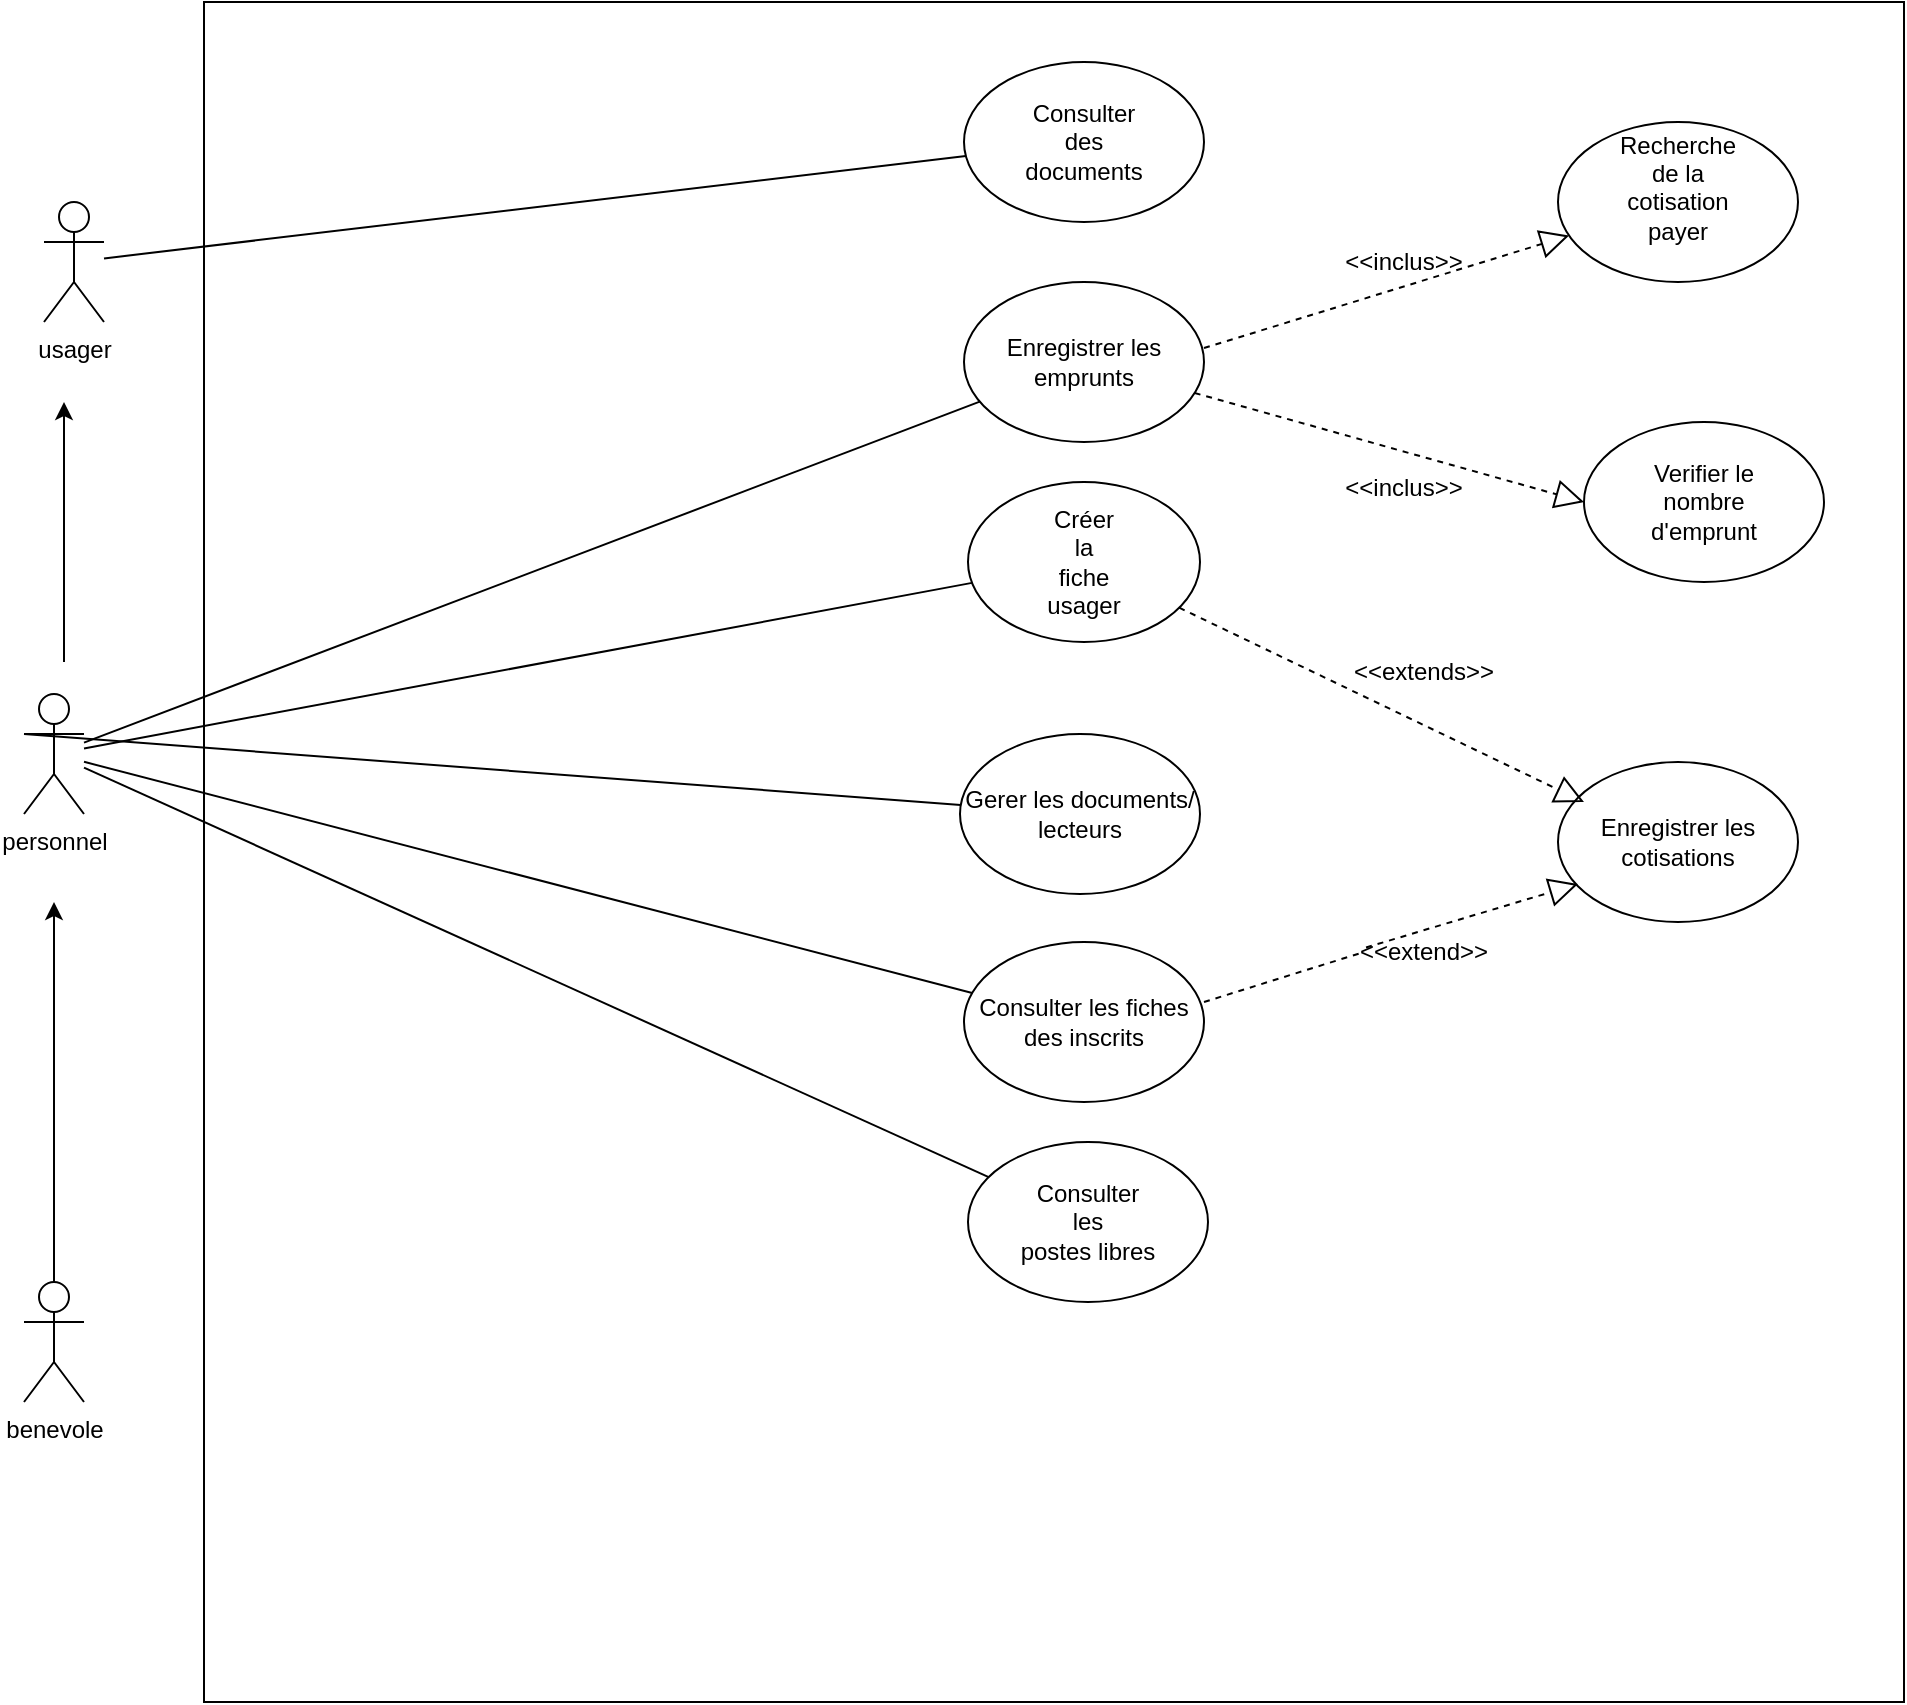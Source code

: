 <mxfile>
    <diagram id="phVi0k-g0yUvVq4IK495" name="Page-1">
        <mxGraphModel dx="1024" dy="1940" grid="1" gridSize="10" guides="1" tooltips="1" connect="1" arrows="1" fold="1" page="1" pageScale="1" pageWidth="827" pageHeight="1169" math="0" shadow="0">
            <root>
                <mxCell id="0"/>
                <mxCell id="1" parent="0"/>
                <mxCell id="_vMUOXDkmtTkfQLx9Cu6-22" value="" style="whiteSpace=wrap;html=1;aspect=fixed;" parent="1" vertex="1">
                    <mxGeometry x="150" y="-990" width="850" height="850" as="geometry"/>
                </mxCell>
                <mxCell id="_vMUOXDkmtTkfQLx9Cu6-5" value="&lt;div&gt;usager&lt;/div&gt;&lt;div&gt;&lt;br&gt;&lt;/div&gt;" style="shape=umlActor;verticalLabelPosition=bottom;verticalAlign=top;html=1;outlineConnect=0;" parent="1" vertex="1">
                    <mxGeometry x="70" y="-890" width="30" height="60" as="geometry"/>
                </mxCell>
                <mxCell id="_vMUOXDkmtTkfQLx9Cu6-9" value="personnel" style="shape=umlActor;verticalLabelPosition=bottom;verticalAlign=top;html=1;outlineConnect=0;" parent="1" vertex="1">
                    <mxGeometry x="60" y="-644" width="30" height="60" as="geometry"/>
                </mxCell>
                <mxCell id="_vMUOXDkmtTkfQLx9Cu6-11" value="benevole" style="shape=umlActor;verticalLabelPosition=bottom;verticalAlign=top;html=1;outlineConnect=0;" parent="1" vertex="1">
                    <mxGeometry x="60" y="-350" width="30" height="60" as="geometry"/>
                </mxCell>
                <mxCell id="_vMUOXDkmtTkfQLx9Cu6-15" value="&lt;div&gt;Créer &lt;br&gt;&lt;/div&gt;&lt;div&gt;la &lt;br&gt;&lt;/div&gt;&lt;div&gt;fiche&lt;/div&gt;&lt;div&gt;usager&lt;br&gt;&lt;/div&gt;" style="ellipse;whiteSpace=wrap;html=1;" parent="1" vertex="1">
                    <mxGeometry x="532" y="-750" width="116" height="80" as="geometry"/>
                </mxCell>
                <mxCell id="_vMUOXDkmtTkfQLx9Cu6-20" value="Enregistrer les emprunts" style="ellipse;whiteSpace=wrap;html=1;" parent="1" vertex="1">
                    <mxGeometry x="530" y="-850" width="120" height="80" as="geometry"/>
                </mxCell>
                <mxCell id="_vMUOXDkmtTkfQLx9Cu6-21" value="Enregistrer les cotisations" style="ellipse;whiteSpace=wrap;html=1;" parent="1" vertex="1">
                    <mxGeometry x="827" y="-610" width="120" height="80" as="geometry"/>
                </mxCell>
                <mxCell id="_vMUOXDkmtTkfQLx9Cu6-25" value="&lt;div&gt;Gerer les documents/&lt;/div&gt;&lt;div&gt;lecteurs&lt;/div&gt;" style="ellipse;whiteSpace=wrap;html=1;" parent="1" vertex="1">
                    <mxGeometry x="528" y="-624" width="120" height="80" as="geometry"/>
                </mxCell>
                <mxCell id="_vMUOXDkmtTkfQLx9Cu6-26" value="&lt;div&gt;Consulter &lt;br&gt;&lt;/div&gt;&lt;div&gt;des&lt;/div&gt;&lt;div&gt;documents&lt;/div&gt;" style="ellipse;whiteSpace=wrap;html=1;" parent="1" vertex="1">
                    <mxGeometry x="530" y="-960" width="120" height="80" as="geometry"/>
                </mxCell>
                <mxCell id="_vMUOXDkmtTkfQLx9Cu6-28" value="&lt;div&gt;Recherche&lt;/div&gt;&lt;div&gt;de la &lt;br&gt;&lt;/div&gt;&lt;div&gt;cotisation &lt;br&gt;&lt;/div&gt;&lt;div&gt;payer &lt;br&gt;&lt;/div&gt;&lt;div&gt;&lt;br&gt;&lt;/div&gt;" style="ellipse;whiteSpace=wrap;html=1;" parent="1" vertex="1">
                    <mxGeometry x="827" y="-930" width="120" height="80" as="geometry"/>
                </mxCell>
                <mxCell id="_vMUOXDkmtTkfQLx9Cu6-30" value="&lt;div&gt;Consulter les fiches &lt;br&gt;&lt;/div&gt;&lt;div&gt;des inscrits&lt;br&gt;&lt;/div&gt;" style="ellipse;whiteSpace=wrap;html=1;" parent="1" vertex="1">
                    <mxGeometry x="530" y="-520" width="120" height="80" as="geometry"/>
                </mxCell>
                <mxCell id="_vMUOXDkmtTkfQLx9Cu6-31" value="&lt;div&gt;Verifier le&lt;/div&gt;&lt;div&gt;nombre&lt;/div&gt;&lt;div&gt;d'emprunt&lt;br&gt;&lt;/div&gt;" style="ellipse;whiteSpace=wrap;html=1;" parent="1" vertex="1">
                    <mxGeometry x="840" y="-780" width="120" height="80" as="geometry"/>
                </mxCell>
                <mxCell id="_vMUOXDkmtTkfQLx9Cu6-32" value="&lt;div&gt;Consulter&lt;/div&gt;&lt;div&gt;les &lt;br&gt;&lt;/div&gt;&lt;div&gt;postes libres&lt;br&gt;&lt;/div&gt;" style="ellipse;whiteSpace=wrap;html=1;" parent="1" vertex="1">
                    <mxGeometry x="532" y="-420" width="120" height="80" as="geometry"/>
                </mxCell>
                <mxCell id="_vMUOXDkmtTkfQLx9Cu6-37" value="" style="endArrow=none;html=1;rounded=0;" parent="1" source="_vMUOXDkmtTkfQLx9Cu6-26" target="_vMUOXDkmtTkfQLx9Cu6-5" edge="1">
                    <mxGeometry width="50" height="50" relative="1" as="geometry">
                        <mxPoint x="390" y="-540" as="sourcePoint"/>
                        <mxPoint x="440" y="-590" as="targetPoint"/>
                    </mxGeometry>
                </mxCell>
                <mxCell id="_vMUOXDkmtTkfQLx9Cu6-38" value="" style="endArrow=none;html=1;rounded=0;" parent="1" source="_vMUOXDkmtTkfQLx9Cu6-9" target="_vMUOXDkmtTkfQLx9Cu6-15" edge="1">
                    <mxGeometry width="50" height="50" relative="1" as="geometry">
                        <mxPoint x="390" y="-540" as="sourcePoint"/>
                        <mxPoint x="440" y="-590" as="targetPoint"/>
                    </mxGeometry>
                </mxCell>
                <mxCell id="_vMUOXDkmtTkfQLx9Cu6-39" value="" style="endArrow=none;html=1;rounded=0;" parent="1" source="_vMUOXDkmtTkfQLx9Cu6-9" target="_vMUOXDkmtTkfQLx9Cu6-20" edge="1">
                    <mxGeometry width="50" height="50" relative="1" as="geometry">
                        <mxPoint x="390" y="-540" as="sourcePoint"/>
                        <mxPoint x="440" y="-590" as="targetPoint"/>
                    </mxGeometry>
                </mxCell>
                <mxCell id="_vMUOXDkmtTkfQLx9Cu6-41" value="" style="endArrow=none;html=1;rounded=0;exitX=0;exitY=0.333;exitDx=0;exitDy=0;exitPerimeter=0;" parent="1" source="_vMUOXDkmtTkfQLx9Cu6-9" target="_vMUOXDkmtTkfQLx9Cu6-25" edge="1">
                    <mxGeometry width="50" height="50" relative="1" as="geometry">
                        <mxPoint x="110" y="-680" as="sourcePoint"/>
                        <mxPoint x="440" y="-590" as="targetPoint"/>
                    </mxGeometry>
                </mxCell>
                <mxCell id="_vMUOXDkmtTkfQLx9Cu6-44" value="" style="endArrow=none;html=1;rounded=0;" parent="1" source="_vMUOXDkmtTkfQLx9Cu6-30" target="_vMUOXDkmtTkfQLx9Cu6-9" edge="1">
                    <mxGeometry width="50" height="50" relative="1" as="geometry">
                        <mxPoint x="390" y="-540" as="sourcePoint"/>
                        <mxPoint x="440" y="-590" as="targetPoint"/>
                    </mxGeometry>
                </mxCell>
                <mxCell id="_vMUOXDkmtTkfQLx9Cu6-45" value="" style="endArrow=none;html=1;rounded=0;" parent="1" source="_vMUOXDkmtTkfQLx9Cu6-32" target="_vMUOXDkmtTkfQLx9Cu6-9" edge="1">
                    <mxGeometry width="50" height="50" relative="1" as="geometry">
                        <mxPoint x="390" y="-540" as="sourcePoint"/>
                        <mxPoint x="440" y="-590" as="targetPoint"/>
                    </mxGeometry>
                </mxCell>
                <mxCell id="yCRWoroV4NTqPeIIfn4o-1" value="" style="endArrow=classic;html=1;rounded=0;exitX=0.5;exitY=0;exitDx=0;exitDy=0;exitPerimeter=0;" parent="1" source="_vMUOXDkmtTkfQLx9Cu6-11" edge="1">
                    <mxGeometry width="50" height="50" relative="1" as="geometry">
                        <mxPoint x="670" y="-550" as="sourcePoint"/>
                        <mxPoint x="75" y="-540" as="targetPoint"/>
                    </mxGeometry>
                </mxCell>
                <mxCell id="yCRWoroV4NTqPeIIfn4o-7" value="&lt;div&gt;&amp;lt;&amp;lt;inclus&amp;gt;&amp;gt;&lt;/div&gt;&lt;div&gt;&lt;br&gt;&lt;/div&gt;" style="text;html=1;strokeColor=none;fillColor=none;align=center;verticalAlign=middle;whiteSpace=wrap;rounded=0;" parent="1" vertex="1">
                    <mxGeometry x="720" y="-755" width="60" height="30" as="geometry"/>
                </mxCell>
                <mxCell id="yCRWoroV4NTqPeIIfn4o-8" value="&amp;lt;&amp;lt;inclus&amp;gt;&amp;gt;" style="text;html=1;strokeColor=none;fillColor=none;align=center;verticalAlign=middle;whiteSpace=wrap;rounded=0;" parent="1" vertex="1">
                    <mxGeometry x="720" y="-875" width="60" height="30" as="geometry"/>
                </mxCell>
                <mxCell id="yCRWoroV4NTqPeIIfn4o-10" value="" style="endArrow=block;dashed=1;endFill=0;endSize=12;html=1;rounded=0;exitX=1;exitY=0.413;exitDx=0;exitDy=0;exitPerimeter=0;" parent="1" source="_vMUOXDkmtTkfQLx9Cu6-20" target="_vMUOXDkmtTkfQLx9Cu6-28" edge="1">
                    <mxGeometry width="160" relative="1" as="geometry">
                        <mxPoint x="570" y="-550" as="sourcePoint"/>
                        <mxPoint x="730" y="-550" as="targetPoint"/>
                    </mxGeometry>
                </mxCell>
                <mxCell id="yCRWoroV4NTqPeIIfn4o-11" value="" style="endArrow=block;dashed=1;endFill=0;endSize=12;html=1;rounded=0;entryX=0;entryY=0.5;entryDx=0;entryDy=0;" parent="1" source="_vMUOXDkmtTkfQLx9Cu6-20" target="_vMUOXDkmtTkfQLx9Cu6-31" edge="1">
                    <mxGeometry width="160" relative="1" as="geometry">
                        <mxPoint x="570" y="-550" as="sourcePoint"/>
                        <mxPoint x="730" y="-550" as="targetPoint"/>
                    </mxGeometry>
                </mxCell>
                <mxCell id="yCRWoroV4NTqPeIIfn4o-12" value="" style="endArrow=block;dashed=1;endFill=0;endSize=12;html=1;rounded=0;" parent="1" source="_vMUOXDkmtTkfQLx9Cu6-15" edge="1">
                    <mxGeometry width="160" relative="1" as="geometry">
                        <mxPoint x="570" y="-550" as="sourcePoint"/>
                        <mxPoint x="840" y="-590" as="targetPoint"/>
                    </mxGeometry>
                </mxCell>
                <mxCell id="yCRWoroV4NTqPeIIfn4o-13" value="&amp;lt;&amp;lt;extends&amp;gt;&amp;gt;" style="text;html=1;strokeColor=none;fillColor=none;align=center;verticalAlign=middle;whiteSpace=wrap;rounded=0;" parent="1" vertex="1">
                    <mxGeometry x="730" y="-670" width="60" height="30" as="geometry"/>
                </mxCell>
                <mxCell id="yCRWoroV4NTqPeIIfn4o-14" value="" style="endArrow=block;dashed=1;endFill=0;endSize=12;html=1;rounded=0;exitX=0.017;exitY=0.425;exitDx=0;exitDy=0;exitPerimeter=0;startArrow=none;entryX=0.083;entryY=0.763;entryDx=0;entryDy=0;entryPerimeter=0;" parent="1" source="yCRWoroV4NTqPeIIfn4o-15" target="_vMUOXDkmtTkfQLx9Cu6-21" edge="1">
                    <mxGeometry width="160" relative="1" as="geometry">
                        <mxPoint x="570" y="-580" as="sourcePoint"/>
                        <mxPoint x="730" y="-580" as="targetPoint"/>
                    </mxGeometry>
                </mxCell>
                <mxCell id="yCRWoroV4NTqPeIIfn4o-15" value="&amp;lt;&amp;lt;extend&amp;gt;&amp;gt;" style="text;html=1;strokeColor=none;fillColor=none;align=center;verticalAlign=middle;whiteSpace=wrap;rounded=0;" parent="1" vertex="1">
                    <mxGeometry x="730" y="-530" width="60" height="30" as="geometry"/>
                </mxCell>
                <mxCell id="yCRWoroV4NTqPeIIfn4o-17" value="" style="endArrow=none;dashed=1;endFill=0;endSize=12;html=1;rounded=0;entryX=0;entryY=0.5;entryDx=0;entryDy=0;" parent="1" target="yCRWoroV4NTqPeIIfn4o-15" edge="1">
                    <mxGeometry width="160" relative="1" as="geometry">
                        <mxPoint x="650" y="-490" as="sourcePoint"/>
                        <mxPoint x="322.426" y="-686.716" as="targetPoint"/>
                    </mxGeometry>
                </mxCell>
                <mxCell id="2" value="" style="endArrow=classic;html=1;" edge="1" parent="1">
                    <mxGeometry width="50" height="50" relative="1" as="geometry">
                        <mxPoint x="80" y="-660" as="sourcePoint"/>
                        <mxPoint x="80" y="-790" as="targetPoint"/>
                    </mxGeometry>
                </mxCell>
            </root>
        </mxGraphModel>
    </diagram>
</mxfile>